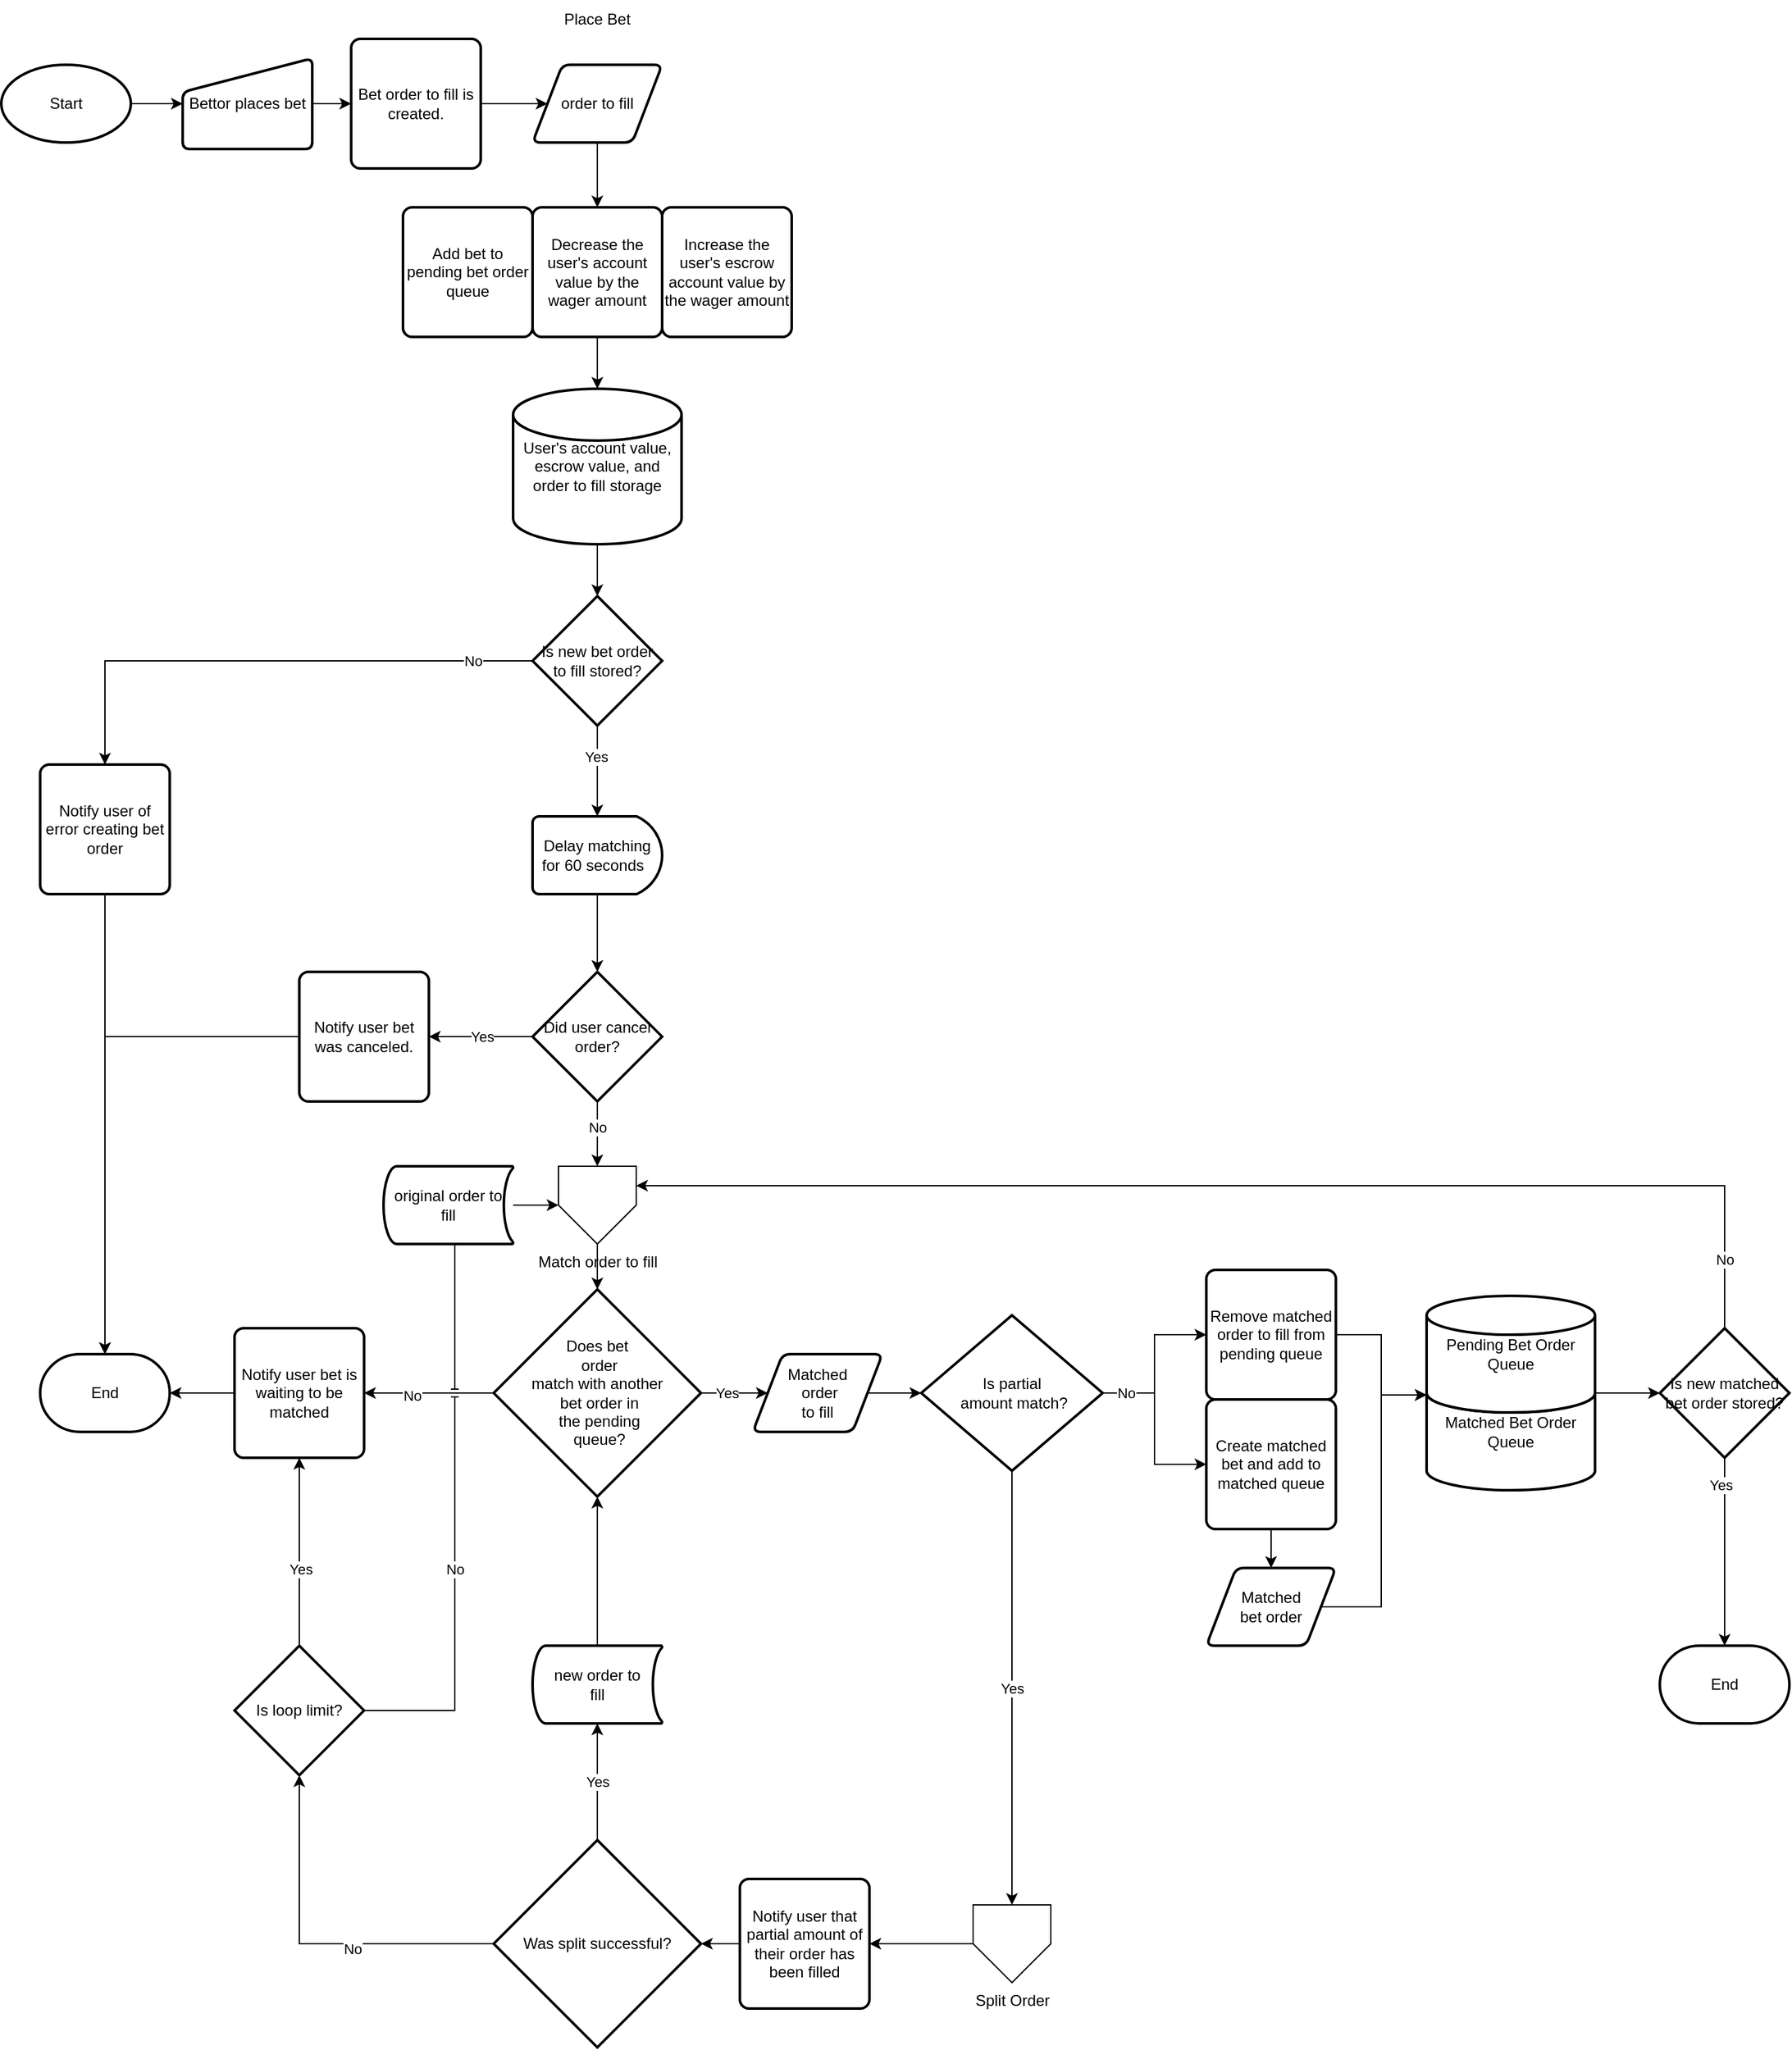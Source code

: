 <mxfile version="20.8.0" type="google"><diagram id="mO78dEF26jjpZMooWFn6" name="Page-1"><mxGraphModel grid="1" page="1" gridSize="10" guides="1" tooltips="1" connect="1" arrows="1" fold="1" pageScale="1" pageWidth="850" pageHeight="1100" math="0" shadow="0"><root><mxCell id="0"/><mxCell id="1" parent="0"/><mxCell id="8nfDc42pV2UTNJH3QgJd-117" value="" style="edgeStyle=orthogonalEdgeStyle;rounded=0;orthogonalLoop=1;jettySize=auto;html=1;" edge="1" parent="1" source="KTClfo4uXemYkgCOEFmI-3" target="KTClfo4uXemYkgCOEFmI-5"><mxGeometry relative="1" as="geometry"/></mxCell><mxCell id="KTClfo4uXemYkgCOEFmI-3" value="Start" style="strokeWidth=2;html=1;shape=mxgraph.flowchart.start_1;whiteSpace=wrap;" vertex="1" parent="1"><mxGeometry x="-160" y="-330" width="100" height="60" as="geometry"/></mxCell><mxCell id="8nfDc42pV2UTNJH3QgJd-56" style="edgeStyle=orthogonalEdgeStyle;rounded=0;orthogonalLoop=1;jettySize=auto;html=1;" edge="1" parent="1" source="KTClfo4uXemYkgCOEFmI-5" target="KTClfo4uXemYkgCOEFmI-6"><mxGeometry relative="1" as="geometry"/></mxCell><mxCell id="KTClfo4uXemYkgCOEFmI-5" value="Bettor places bet" style="html=1;strokeWidth=2;shape=manualInput;whiteSpace=wrap;rounded=1;size=26;arcSize=11;" vertex="1" parent="1"><mxGeometry x="-20" y="-335" width="100" height="70" as="geometry"/></mxCell><mxCell id="8nfDc42pV2UTNJH3QgJd-115" style="edgeStyle=orthogonalEdgeStyle;rounded=0;orthogonalLoop=1;jettySize=auto;html=1;entryX=0;entryY=0.5;entryDx=0;entryDy=0;" edge="1" parent="1" source="KTClfo4uXemYkgCOEFmI-6" target="8nfDc42pV2UTNJH3QgJd-114"><mxGeometry relative="1" as="geometry"/></mxCell><mxCell id="KTClfo4uXemYkgCOEFmI-6" value="Bet order to fill is created." style="rounded=1;whiteSpace=wrap;html=1;absoluteArcSize=1;arcSize=14;strokeWidth=2;" vertex="1" parent="1"><mxGeometry x="110" y="-350" width="100" height="100" as="geometry"/></mxCell><mxCell id="8nfDc42pV2UTNJH3QgJd-130" value="" style="edgeStyle=orthogonalEdgeStyle;rounded=0;orthogonalLoop=1;jettySize=auto;html=1;" edge="1" parent="1" source="KTClfo4uXemYkgCOEFmI-9" target="8nfDc42pV2UTNJH3QgJd-118"><mxGeometry relative="1" as="geometry"/></mxCell><mxCell id="8nfDc42pV2UTNJH3QgJd-131" value="Yes" style="edgeLabel;html=1;align=center;verticalAlign=middle;resizable=0;points=[];" connectable="0" vertex="1" parent="8nfDc42pV2UTNJH3QgJd-130"><mxGeometry x="-0.379" y="-4" relative="1" as="geometry"><mxPoint x="4" y="-4" as="offset"/></mxGeometry></mxCell><mxCell id="8nfDc42pV2UTNJH3QgJd-149" value="" style="edgeStyle=orthogonalEdgeStyle;rounded=0;orthogonalLoop=1;jettySize=auto;html=1;" edge="1" parent="1" source="KTClfo4uXemYkgCOEFmI-9" target="8nfDc42pV2UTNJH3QgJd-148"><mxGeometry relative="1" as="geometry"/></mxCell><mxCell id="8nfDc42pV2UTNJH3QgJd-167" value="No" style="edgeLabel;html=1;align=center;verticalAlign=middle;resizable=0;points=[];" connectable="0" vertex="1" parent="8nfDc42pV2UTNJH3QgJd-149"><mxGeometry x="0.26" y="2" relative="1" as="geometry"><mxPoint as="offset"/></mxGeometry></mxCell><mxCell id="KTClfo4uXemYkgCOEFmI-9" value="Does bet&lt;br&gt;&amp;nbsp;order &lt;br&gt;match with another&lt;br&gt;&amp;nbsp;bet order in&lt;br&gt;&amp;nbsp;the pending&lt;br&gt;&amp;nbsp;queue?" style="strokeWidth=2;html=1;shape=mxgraph.flowchart.decision;whiteSpace=wrap;" vertex="1" parent="1"><mxGeometry x="220" y="615" width="160" height="160" as="geometry"/></mxCell><mxCell id="KTClfo4uXemYkgCOEFmI-10" value="Add bet to pending bet order queue" style="rounded=1;whiteSpace=wrap;html=1;absoluteArcSize=1;arcSize=14;strokeWidth=2;" vertex="1" parent="1"><mxGeometry x="150" y="-220" width="100" height="100" as="geometry"/></mxCell><mxCell id="KTClfo4uXemYkgCOEFmI-21" value="Yes" style="edgeStyle=orthogonalEdgeStyle;rounded=0;orthogonalLoop=1;jettySize=auto;html=1;exitX=0.5;exitY=1;exitDx=0;exitDy=0;exitPerimeter=0;entryX=0.5;entryY=0;entryDx=0;entryDy=0;" edge="1" parent="1" source="KTClfo4uXemYkgCOEFmI-17" target="8nfDc42pV2UTNJH3QgJd-110"><mxGeometry relative="1" as="geometry"><mxPoint x="620" y="1090" as="targetPoint"/></mxGeometry></mxCell><mxCell id="8nfDc42pV2UTNJH3QgJd-64" style="edgeStyle=orthogonalEdgeStyle;rounded=0;orthogonalLoop=1;jettySize=auto;html=1;entryX=0;entryY=0.5;entryDx=0;entryDy=0;" edge="1" parent="1" source="KTClfo4uXemYkgCOEFmI-17" target="KTClfo4uXemYkgCOEFmI-23"><mxGeometry relative="1" as="geometry"/></mxCell><mxCell id="8nfDc42pV2UTNJH3QgJd-107" style="edgeStyle=orthogonalEdgeStyle;rounded=0;orthogonalLoop=1;jettySize=auto;html=1;entryX=0;entryY=0.5;entryDx=0;entryDy=0;" edge="1" parent="1" source="KTClfo4uXemYkgCOEFmI-17" target="KTClfo4uXemYkgCOEFmI-24"><mxGeometry relative="1" as="geometry"/></mxCell><mxCell id="8nfDc42pV2UTNJH3QgJd-108" value="No" style="edgeLabel;html=1;align=center;verticalAlign=middle;resizable=0;points=[];" connectable="0" vertex="1" parent="8nfDc42pV2UTNJH3QgJd-107"><mxGeometry x="-0.712" y="-3" relative="1" as="geometry"><mxPoint y="-3" as="offset"/></mxGeometry></mxCell><mxCell id="KTClfo4uXemYkgCOEFmI-17" value="Is partial&lt;br&gt;&amp;nbsp;amount match?" style="strokeWidth=2;html=1;shape=mxgraph.flowchart.decision;whiteSpace=wrap;" vertex="1" parent="1"><mxGeometry x="550" y="635" width="140" height="120" as="geometry"/></mxCell><mxCell id="8nfDc42pV2UTNJH3QgJd-134" value="" style="edgeStyle=orthogonalEdgeStyle;rounded=0;orthogonalLoop=1;jettySize=auto;html=1;" edge="1" parent="1" source="KTClfo4uXemYkgCOEFmI-23" target="8nfDc42pV2UTNJH3QgJd-133"><mxGeometry relative="1" as="geometry"/></mxCell><mxCell id="KTClfo4uXemYkgCOEFmI-23" value="Create matched bet and add to matched queue" style="rounded=1;whiteSpace=wrap;html=1;absoluteArcSize=1;arcSize=14;strokeWidth=2;" vertex="1" parent="1"><mxGeometry x="770" y="700" width="100" height="100" as="geometry"/></mxCell><mxCell id="8nfDc42pV2UTNJH3QgJd-99" style="edgeStyle=orthogonalEdgeStyle;rounded=0;orthogonalLoop=1;jettySize=auto;html=1;entryX=0;entryY=0.85;entryDx=0;entryDy=0;entryPerimeter=0;" edge="1" parent="1" source="KTClfo4uXemYkgCOEFmI-24" target="8nfDc42pV2UTNJH3QgJd-19"><mxGeometry relative="1" as="geometry"/></mxCell><mxCell id="KTClfo4uXemYkgCOEFmI-24" value="Remove matched order to fill from pending queue" style="rounded=1;whiteSpace=wrap;html=1;absoluteArcSize=1;arcSize=14;strokeWidth=2;" vertex="1" parent="1"><mxGeometry x="770" y="600" width="100" height="100" as="geometry"/></mxCell><mxCell id="KTClfo4uXemYkgCOEFmI-38" style="edgeStyle=orthogonalEdgeStyle;rounded=0;orthogonalLoop=1;jettySize=auto;html=1;exitX=0.5;exitY=0;exitDx=0;exitDy=0;entryX=0.5;entryY=1;entryDx=0;entryDy=0;entryPerimeter=0;exitPerimeter=0;" edge="1" parent="1" source="8nfDc42pV2UTNJH3QgJd-42" target="KTClfo4uXemYkgCOEFmI-9"><mxGeometry relative="1" as="geometry"><Array as="points"/></mxGeometry></mxCell><mxCell id="8nfDc42pV2UTNJH3QgJd-6" value="Place Bet" style="text;html=1;strokeColor=none;fillColor=none;align=center;verticalAlign=middle;whiteSpace=wrap;rounded=0;" vertex="1" parent="1"><mxGeometry x="270" y="-380" width="60" height="30" as="geometry"/></mxCell><mxCell id="8nfDc42pV2UTNJH3QgJd-18" value="Matched Bet Order Queue" style="strokeWidth=2;html=1;shape=mxgraph.flowchart.database;whiteSpace=wrap;" vertex="1" parent="1"><mxGeometry x="940" y="680" width="130" height="90" as="geometry"/></mxCell><mxCell id="8nfDc42pV2UTNJH3QgJd-82" style="edgeStyle=orthogonalEdgeStyle;rounded=0;orthogonalLoop=1;jettySize=auto;html=1;entryX=0;entryY=0.5;entryDx=0;entryDy=0;entryPerimeter=0;exitX=1;exitY=0.85;exitDx=0;exitDy=0;exitPerimeter=0;" edge="1" parent="1" source="8nfDc42pV2UTNJH3QgJd-19" target="8nfDc42pV2UTNJH3QgJd-71"><mxGeometry relative="1" as="geometry"><Array as="points"><mxPoint x="1070" y="695"/></Array></mxGeometry></mxCell><mxCell id="8nfDc42pV2UTNJH3QgJd-19" value="Pending Bet Order Queue" style="strokeWidth=2;html=1;shape=mxgraph.flowchart.database;whiteSpace=wrap;" vertex="1" parent="1"><mxGeometry x="940" y="620" width="130" height="90" as="geometry"/></mxCell><mxCell id="8nfDc42pV2UTNJH3QgJd-126" style="edgeStyle=orthogonalEdgeStyle;rounded=0;orthogonalLoop=1;jettySize=auto;html=1;entryX=0.5;entryY=0;entryDx=0;entryDy=0;entryPerimeter=0;" edge="1" parent="1" source="8nfDc42pV2UTNJH3QgJd-40" target="8nfDc42pV2UTNJH3QgJd-90"><mxGeometry relative="1" as="geometry"/></mxCell><mxCell id="8nfDc42pV2UTNJH3QgJd-40" value="User's account value, escrow value, and order to fill storage" style="strokeWidth=2;html=1;shape=mxgraph.flowchart.database;whiteSpace=wrap;" vertex="1" parent="1"><mxGeometry x="235" y="-80" width="130" height="120" as="geometry"/></mxCell><mxCell id="8nfDc42pV2UTNJH3QgJd-42" value="new order to&lt;br&gt;&amp;nbsp;fill&amp;nbsp;" style="strokeWidth=2;html=1;shape=mxgraph.flowchart.stored_data;whiteSpace=wrap;" vertex="1" parent="1"><mxGeometry x="250" y="890" width="100" height="60" as="geometry"/></mxCell><mxCell id="8nfDc42pV2UTNJH3QgJd-47" value="Increase the user's escrow account value by the wager amount&lt;br&gt;" style="rounded=1;whiteSpace=wrap;html=1;absoluteArcSize=1;arcSize=14;strokeWidth=2;" vertex="1" parent="1"><mxGeometry x="350" y="-220" width="100" height="100" as="geometry"/></mxCell><mxCell id="8nfDc42pV2UTNJH3QgJd-59" value="End" style="strokeWidth=2;html=1;shape=mxgraph.flowchart.terminator;whiteSpace=wrap;" vertex="1" parent="1"><mxGeometry x="1120" y="890" width="100" height="60" as="geometry"/></mxCell><mxCell id="8nfDc42pV2UTNJH3QgJd-67" value="End" style="strokeWidth=2;html=1;shape=mxgraph.flowchart.terminator;whiteSpace=wrap;" vertex="1" parent="1"><mxGeometry x="-130" y="665" width="100" height="60" as="geometry"/></mxCell><mxCell id="8nfDc42pV2UTNJH3QgJd-74" style="edgeStyle=orthogonalEdgeStyle;rounded=0;orthogonalLoop=1;jettySize=auto;html=1;" edge="1" parent="1" source="8nfDc42pV2UTNJH3QgJd-71" target="8nfDc42pV2UTNJH3QgJd-59"><mxGeometry relative="1" as="geometry"><Array as="points"><mxPoint x="1170" y="920"/></Array></mxGeometry></mxCell><mxCell id="8nfDc42pV2UTNJH3QgJd-75" value="Yes" style="edgeLabel;html=1;align=center;verticalAlign=middle;resizable=0;points=[];" connectable="0" vertex="1" parent="8nfDc42pV2UTNJH3QgJd-74"><mxGeometry x="-0.717" y="-3" relative="1" as="geometry"><mxPoint as="offset"/></mxGeometry></mxCell><mxCell id="8nfDc42pV2UTNJH3QgJd-76" style="edgeStyle=orthogonalEdgeStyle;rounded=0;orthogonalLoop=1;jettySize=auto;html=1;entryX=1;entryY=0.25;entryDx=0;entryDy=0;" edge="1" parent="1" source="8nfDc42pV2UTNJH3QgJd-71" target="8nfDc42pV2UTNJH3QgJd-136"><mxGeometry relative="1" as="geometry"><mxPoint x="730" y="650" as="targetPoint"/><Array as="points"><mxPoint x="1170" y="535"/></Array></mxGeometry></mxCell><mxCell id="8nfDc42pV2UTNJH3QgJd-78" value="No" style="edgeLabel;html=1;align=center;verticalAlign=middle;resizable=0;points=[];" connectable="0" vertex="1" parent="8nfDc42pV2UTNJH3QgJd-76"><mxGeometry x="-0.888" y="4" relative="1" as="geometry"><mxPoint x="4" as="offset"/></mxGeometry></mxCell><mxCell id="8nfDc42pV2UTNJH3QgJd-71" value="Is new matched bet order stored?" style="strokeWidth=2;html=1;shape=mxgraph.flowchart.decision;whiteSpace=wrap;" vertex="1" parent="1"><mxGeometry x="1120" y="645" width="100" height="100" as="geometry"/></mxCell><mxCell id="8nfDc42pV2UTNJH3QgJd-92" style="edgeStyle=orthogonalEdgeStyle;rounded=0;orthogonalLoop=1;jettySize=auto;html=1;entryX=0.5;entryY=0;entryDx=0;entryDy=0;" edge="1" parent="1" source="8nfDc42pV2UTNJH3QgJd-90" target="8nfDc42pV2UTNJH3QgJd-145"><mxGeometry relative="1" as="geometry"/></mxCell><mxCell id="8nfDc42pV2UTNJH3QgJd-93" value="No" style="edgeLabel;html=1;align=center;verticalAlign=middle;resizable=0;points=[];" connectable="0" vertex="1" parent="8nfDc42pV2UTNJH3QgJd-92"><mxGeometry x="-0.606" y="1" relative="1" as="geometry"><mxPoint x="35" y="-1" as="offset"/></mxGeometry></mxCell><mxCell id="8nfDc42pV2UTNJH3QgJd-125" style="edgeStyle=orthogonalEdgeStyle;rounded=0;orthogonalLoop=1;jettySize=auto;html=1;entryX=0.5;entryY=0;entryDx=0;entryDy=0;entryPerimeter=0;" edge="1" parent="1" source="8nfDc42pV2UTNJH3QgJd-90" target="8nfDc42pV2UTNJH3QgJd-138"><mxGeometry relative="1" as="geometry"><mxPoint x="300" y="240" as="targetPoint"/></mxGeometry></mxCell><mxCell id="8nfDc42pV2UTNJH3QgJd-127" value="Yes" style="edgeLabel;html=1;align=center;verticalAlign=middle;resizable=0;points=[];" connectable="0" vertex="1" parent="8nfDc42pV2UTNJH3QgJd-125"><mxGeometry x="-0.333" y="-1" relative="1" as="geometry"><mxPoint as="offset"/></mxGeometry></mxCell><mxCell id="8nfDc42pV2UTNJH3QgJd-90" value="Is new bet order to fill stored?" style="strokeWidth=2;html=1;shape=mxgraph.flowchart.decision;whiteSpace=wrap;" vertex="1" parent="1"><mxGeometry x="250" y="80" width="100" height="100" as="geometry"/></mxCell><mxCell id="8nfDc42pV2UTNJH3QgJd-128" style="edgeStyle=orthogonalEdgeStyle;rounded=0;orthogonalLoop=1;jettySize=auto;html=1;entryX=0.5;entryY=0;entryDx=0;entryDy=0;entryPerimeter=0;" edge="1" parent="1" source="8nfDc42pV2UTNJH3QgJd-48" target="8nfDc42pV2UTNJH3QgJd-40"><mxGeometry relative="1" as="geometry"/></mxCell><mxCell id="8nfDc42pV2UTNJH3QgJd-48" value="Decrease the user's account value by the wager amount" style="rounded=1;whiteSpace=wrap;html=1;absoluteArcSize=1;arcSize=14;strokeWidth=2;" vertex="1" parent="1"><mxGeometry x="250" y="-220" width="100" height="100" as="geometry"/></mxCell><mxCell id="8nfDc42pV2UTNJH3QgJd-112" style="edgeStyle=orthogonalEdgeStyle;rounded=0;orthogonalLoop=1;jettySize=auto;html=1;entryX=1;entryY=0.5;entryDx=0;entryDy=0;" edge="1" parent="1" source="8nfDc42pV2UTNJH3QgJd-110" target="8nfDc42pV2UTNJH3QgJd-151"><mxGeometry relative="1" as="geometry"/></mxCell><mxCell id="8nfDc42pV2UTNJH3QgJd-110" value="Split Order" style="verticalLabelPosition=bottom;verticalAlign=top;html=1;shape=offPageConnector;rounded=0;size=0.5;" vertex="1" parent="1"><mxGeometry x="590" y="1090" width="60" height="60" as="geometry"/></mxCell><mxCell id="8nfDc42pV2UTNJH3QgJd-116" value="" style="edgeStyle=orthogonalEdgeStyle;rounded=0;orthogonalLoop=1;jettySize=auto;html=1;" edge="1" parent="1" source="8nfDc42pV2UTNJH3QgJd-114" target="8nfDc42pV2UTNJH3QgJd-48"><mxGeometry relative="1" as="geometry"/></mxCell><mxCell id="8nfDc42pV2UTNJH3QgJd-114" value="order to fill" style="shape=parallelogram;html=1;strokeWidth=2;perimeter=parallelogramPerimeter;whiteSpace=wrap;rounded=1;arcSize=12;size=0.23;" vertex="1" parent="1"><mxGeometry x="250" y="-330" width="100" height="60" as="geometry"/></mxCell><mxCell id="8nfDc42pV2UTNJH3QgJd-129" value="" style="edgeStyle=orthogonalEdgeStyle;rounded=0;orthogonalLoop=1;jettySize=auto;html=1;" edge="1" parent="1" source="8nfDc42pV2UTNJH3QgJd-118" target="KTClfo4uXemYkgCOEFmI-17"><mxGeometry relative="1" as="geometry"/></mxCell><mxCell id="8nfDc42pV2UTNJH3QgJd-118" value="Matched&lt;br&gt;&amp;nbsp;order &lt;br&gt;to fill" style="shape=parallelogram;html=1;strokeWidth=2;perimeter=parallelogramPerimeter;whiteSpace=wrap;rounded=1;arcSize=12;size=0.23;" vertex="1" parent="1"><mxGeometry x="420" y="665" width="100" height="60" as="geometry"/></mxCell><mxCell id="8nfDc42pV2UTNJH3QgJd-123" style="edgeStyle=orthogonalEdgeStyle;rounded=0;orthogonalLoop=1;jettySize=auto;html=1;entryX=0.5;entryY=0;entryDx=0;entryDy=0;entryPerimeter=0;" edge="1" parent="1" source="8nfDc42pV2UTNJH3QgJd-136" target="KTClfo4uXemYkgCOEFmI-9"><mxGeometry relative="1" as="geometry"><mxPoint x="300" y="510" as="sourcePoint"/></mxGeometry></mxCell><mxCell id="8nfDc42pV2UTNJH3QgJd-135" style="edgeStyle=orthogonalEdgeStyle;rounded=0;orthogonalLoop=1;jettySize=auto;html=1;entryX=0;entryY=0.85;entryDx=0;entryDy=0;entryPerimeter=0;" edge="1" parent="1" source="8nfDc42pV2UTNJH3QgJd-133" target="8nfDc42pV2UTNJH3QgJd-19"><mxGeometry relative="1" as="geometry"/></mxCell><mxCell id="8nfDc42pV2UTNJH3QgJd-133" value="Matched &lt;br&gt;bet order" style="shape=parallelogram;html=1;strokeWidth=2;perimeter=parallelogramPerimeter;whiteSpace=wrap;rounded=1;arcSize=12;size=0.23;" vertex="1" parent="1"><mxGeometry x="770" y="830" width="100" height="60" as="geometry"/></mxCell><mxCell id="8nfDc42pV2UTNJH3QgJd-136" value="&lt;span style=&quot;font-size: 12.0px;&quot;&gt;Match order to fill&lt;/span&gt;" style="verticalLabelPosition=bottom;verticalAlign=top;html=1;shape=offPageConnector;rounded=0;size=0.5;" vertex="1" parent="1"><mxGeometry x="270" y="520" width="60" height="60" as="geometry"/></mxCell><mxCell id="8nfDc42pV2UTNJH3QgJd-140" value="" style="edgeStyle=orthogonalEdgeStyle;rounded=0;orthogonalLoop=1;jettySize=auto;html=1;" edge="1" parent="1" source="8nfDc42pV2UTNJH3QgJd-138" target="8nfDc42pV2UTNJH3QgJd-139"><mxGeometry relative="1" as="geometry"/></mxCell><mxCell id="8nfDc42pV2UTNJH3QgJd-138" value="Delay matching for 60 seconds &amp;nbsp;" style="strokeWidth=2;html=1;shape=mxgraph.flowchart.delay;whiteSpace=wrap;" vertex="1" parent="1"><mxGeometry x="250" y="250" width="100" height="60" as="geometry"/></mxCell><mxCell id="8nfDc42pV2UTNJH3QgJd-141" style="edgeStyle=orthogonalEdgeStyle;rounded=0;orthogonalLoop=1;jettySize=auto;html=1;entryX=0.5;entryY=0;entryDx=0;entryDy=0;" edge="1" parent="1" source="8nfDc42pV2UTNJH3QgJd-139" target="8nfDc42pV2UTNJH3QgJd-136"><mxGeometry relative="1" as="geometry"/></mxCell><mxCell id="8nfDc42pV2UTNJH3QgJd-142" value="No" style="edgeLabel;html=1;align=center;verticalAlign=middle;resizable=0;points=[];" connectable="0" vertex="1" parent="8nfDc42pV2UTNJH3QgJd-141"><mxGeometry x="0.28" y="1" relative="1" as="geometry"><mxPoint x="-1" y="-12" as="offset"/></mxGeometry></mxCell><mxCell id="8nfDc42pV2UTNJH3QgJd-143" style="edgeStyle=orthogonalEdgeStyle;rounded=0;orthogonalLoop=1;jettySize=auto;html=1;entryX=1;entryY=0.5;entryDx=0;entryDy=0;" edge="1" parent="1" source="8nfDc42pV2UTNJH3QgJd-139" target="8nfDc42pV2UTNJH3QgJd-147"><mxGeometry relative="1" as="geometry"><mxPoint x="50" y="630" as="targetPoint"/></mxGeometry></mxCell><mxCell id="8nfDc42pV2UTNJH3QgJd-144" value="Yes" style="edgeLabel;html=1;align=center;verticalAlign=middle;resizable=0;points=[];" connectable="0" vertex="1" parent="8nfDc42pV2UTNJH3QgJd-143"><mxGeometry x="-0.658" y="1" relative="1" as="geometry"><mxPoint x="-26" y="-1" as="offset"/></mxGeometry></mxCell><mxCell id="8nfDc42pV2UTNJH3QgJd-139" value="Did user cancel order?" style="strokeWidth=2;html=1;shape=mxgraph.flowchart.decision;whiteSpace=wrap;" vertex="1" parent="1"><mxGeometry x="250" y="370" width="100" height="100" as="geometry"/></mxCell><mxCell id="8nfDc42pV2UTNJH3QgJd-146" style="edgeStyle=orthogonalEdgeStyle;rounded=0;orthogonalLoop=1;jettySize=auto;html=1;entryX=0.5;entryY=0;entryDx=0;entryDy=0;entryPerimeter=0;" edge="1" parent="1" source="8nfDc42pV2UTNJH3QgJd-145" target="8nfDc42pV2UTNJH3QgJd-67"><mxGeometry relative="1" as="geometry"/></mxCell><mxCell id="8nfDc42pV2UTNJH3QgJd-145" value="Notify user of error creating bet order" style="rounded=1;whiteSpace=wrap;html=1;absoluteArcSize=1;arcSize=14;strokeWidth=2;" vertex="1" parent="1"><mxGeometry x="-130" y="210" width="100" height="100" as="geometry"/></mxCell><mxCell id="8nfDc42pV2UTNJH3QgJd-153" style="edgeStyle=orthogonalEdgeStyle;rounded=0;orthogonalLoop=1;jettySize=auto;html=1;entryX=0.5;entryY=0;entryDx=0;entryDy=0;entryPerimeter=0;" edge="1" parent="1" source="8nfDc42pV2UTNJH3QgJd-147" target="8nfDc42pV2UTNJH3QgJd-67"><mxGeometry relative="1" as="geometry"/></mxCell><mxCell id="8nfDc42pV2UTNJH3QgJd-147" value="Notify user bet was canceled." style="rounded=1;whiteSpace=wrap;html=1;absoluteArcSize=1;arcSize=14;strokeWidth=2;" vertex="1" parent="1"><mxGeometry x="70" y="370" width="100" height="100" as="geometry"/></mxCell><mxCell id="8nfDc42pV2UTNJH3QgJd-150" value="" style="edgeStyle=orthogonalEdgeStyle;rounded=0;orthogonalLoop=1;jettySize=auto;html=1;" edge="1" parent="1" source="8nfDc42pV2UTNJH3QgJd-148" target="8nfDc42pV2UTNJH3QgJd-67"><mxGeometry relative="1" as="geometry"/></mxCell><mxCell id="8nfDc42pV2UTNJH3QgJd-148" value="Notify user bet is waiting to be matched" style="rounded=1;whiteSpace=wrap;html=1;absoluteArcSize=1;arcSize=14;strokeWidth=2;" vertex="1" parent="1"><mxGeometry x="20" y="645" width="100" height="100" as="geometry"/></mxCell><mxCell id="8nfDc42pV2UTNJH3QgJd-152" style="edgeStyle=orthogonalEdgeStyle;rounded=0;orthogonalLoop=1;jettySize=auto;html=1;entryX=1;entryY=0.5;entryDx=0;entryDy=0;entryPerimeter=0;" edge="1" parent="1" source="8nfDc42pV2UTNJH3QgJd-151" target="8nfDc42pV2UTNJH3QgJd-154"><mxGeometry relative="1" as="geometry"/></mxCell><mxCell id="8nfDc42pV2UTNJH3QgJd-151" value="Notify user that partial amount of their order has been filled" style="rounded=1;whiteSpace=wrap;html=1;absoluteArcSize=1;arcSize=14;strokeWidth=2;" vertex="1" parent="1"><mxGeometry x="410" y="1070" width="100" height="100" as="geometry"/></mxCell><mxCell id="8nfDc42pV2UTNJH3QgJd-156" value="Yes" style="edgeStyle=orthogonalEdgeStyle;rounded=0;orthogonalLoop=1;jettySize=auto;html=1;entryX=0.5;entryY=1;entryDx=0;entryDy=0;entryPerimeter=0;" edge="1" parent="1" source="8nfDc42pV2UTNJH3QgJd-154" target="8nfDc42pV2UTNJH3QgJd-42"><mxGeometry relative="1" as="geometry"/></mxCell><mxCell id="8nfDc42pV2UTNJH3QgJd-157" style="edgeStyle=orthogonalEdgeStyle;rounded=0;orthogonalLoop=1;jettySize=auto;html=1;entryX=0.5;entryY=1;entryDx=0;entryDy=0;entryPerimeter=0;" edge="1" parent="1" source="8nfDc42pV2UTNJH3QgJd-154" target="8nfDc42pV2UTNJH3QgJd-160"><mxGeometry relative="1" as="geometry"/></mxCell><mxCell id="8nfDc42pV2UTNJH3QgJd-158" value="No" style="edgeLabel;html=1;align=center;verticalAlign=middle;resizable=0;points=[];" connectable="0" vertex="1" parent="8nfDc42pV2UTNJH3QgJd-157"><mxGeometry x="-0.217" y="4" relative="1" as="geometry"><mxPoint as="offset"/></mxGeometry></mxCell><mxCell id="8nfDc42pV2UTNJH3QgJd-154" value="Was split successful?" style="strokeWidth=2;html=1;shape=mxgraph.flowchart.decision;whiteSpace=wrap;" vertex="1" parent="1"><mxGeometry x="220" y="1040" width="160" height="160" as="geometry"/></mxCell><mxCell id="8nfDc42pV2UTNJH3QgJd-161" style="edgeStyle=orthogonalEdgeStyle;rounded=0;orthogonalLoop=1;jettySize=auto;html=1;entryX=0.5;entryY=1;entryDx=0;entryDy=0;" edge="1" parent="1" source="8nfDc42pV2UTNJH3QgJd-160" target="8nfDc42pV2UTNJH3QgJd-148"><mxGeometry relative="1" as="geometry"/></mxCell><mxCell id="8nfDc42pV2UTNJH3QgJd-162" value="Yes" style="edgeLabel;html=1;align=center;verticalAlign=middle;resizable=0;points=[];" connectable="0" vertex="1" parent="8nfDc42pV2UTNJH3QgJd-161"><mxGeometry x="-0.186" y="-1" relative="1" as="geometry"><mxPoint as="offset"/></mxGeometry></mxCell><mxCell id="8nfDc42pV2UTNJH3QgJd-164" style="edgeStyle=orthogonalEdgeStyle;rounded=0;orthogonalLoop=1;jettySize=auto;html=1;entryX=0.76;entryY=0.967;entryDx=0;entryDy=0;entryPerimeter=0;exitX=1;exitY=0.5;exitDx=0;exitDy=0;exitPerimeter=0;jumpStyle=line;" edge="1" parent="1" source="8nfDc42pV2UTNJH3QgJd-160" target="8nfDc42pV2UTNJH3QgJd-163"><mxGeometry relative="1" as="geometry"><Array as="points"><mxPoint x="190" y="940"/><mxPoint x="190" y="570"/><mxPoint x="211" y="570"/></Array></mxGeometry></mxCell><mxCell id="8nfDc42pV2UTNJH3QgJd-165" value="No" style="edgeLabel;html=1;align=center;verticalAlign=middle;resizable=0;points=[];rotation=0;" connectable="0" vertex="1" parent="8nfDc42pV2UTNJH3QgJd-164"><mxGeometry x="0.218" y="-1" relative="1" as="geometry"><mxPoint x="-1" y="106" as="offset"/></mxGeometry></mxCell><mxCell id="8nfDc42pV2UTNJH3QgJd-160" value="&lt;span style=&quot;font-size: 12.0px;&quot;&gt;Is loop limit?&lt;/span&gt;" style="strokeWidth=2;html=1;shape=mxgraph.flowchart.decision;whiteSpace=wrap;" vertex="1" parent="1"><mxGeometry x="20" y="890" width="100" height="100" as="geometry"/></mxCell><mxCell id="8nfDc42pV2UTNJH3QgJd-166" style="edgeStyle=orthogonalEdgeStyle;rounded=0;jumpStyle=line;orthogonalLoop=1;jettySize=auto;html=1;entryX=0;entryY=0.5;entryDx=0;entryDy=0;" edge="1" parent="1" source="8nfDc42pV2UTNJH3QgJd-163" target="8nfDc42pV2UTNJH3QgJd-136"><mxGeometry relative="1" as="geometry"/></mxCell><mxCell id="8nfDc42pV2UTNJH3QgJd-163" value="original order to&lt;br&gt;&amp;nbsp;fill&amp;nbsp;" style="strokeWidth=2;html=1;shape=mxgraph.flowchart.stored_data;whiteSpace=wrap;" vertex="1" parent="1"><mxGeometry x="135" y="520" width="100" height="60" as="geometry"/></mxCell></root></mxGraphModel></diagram></mxfile>